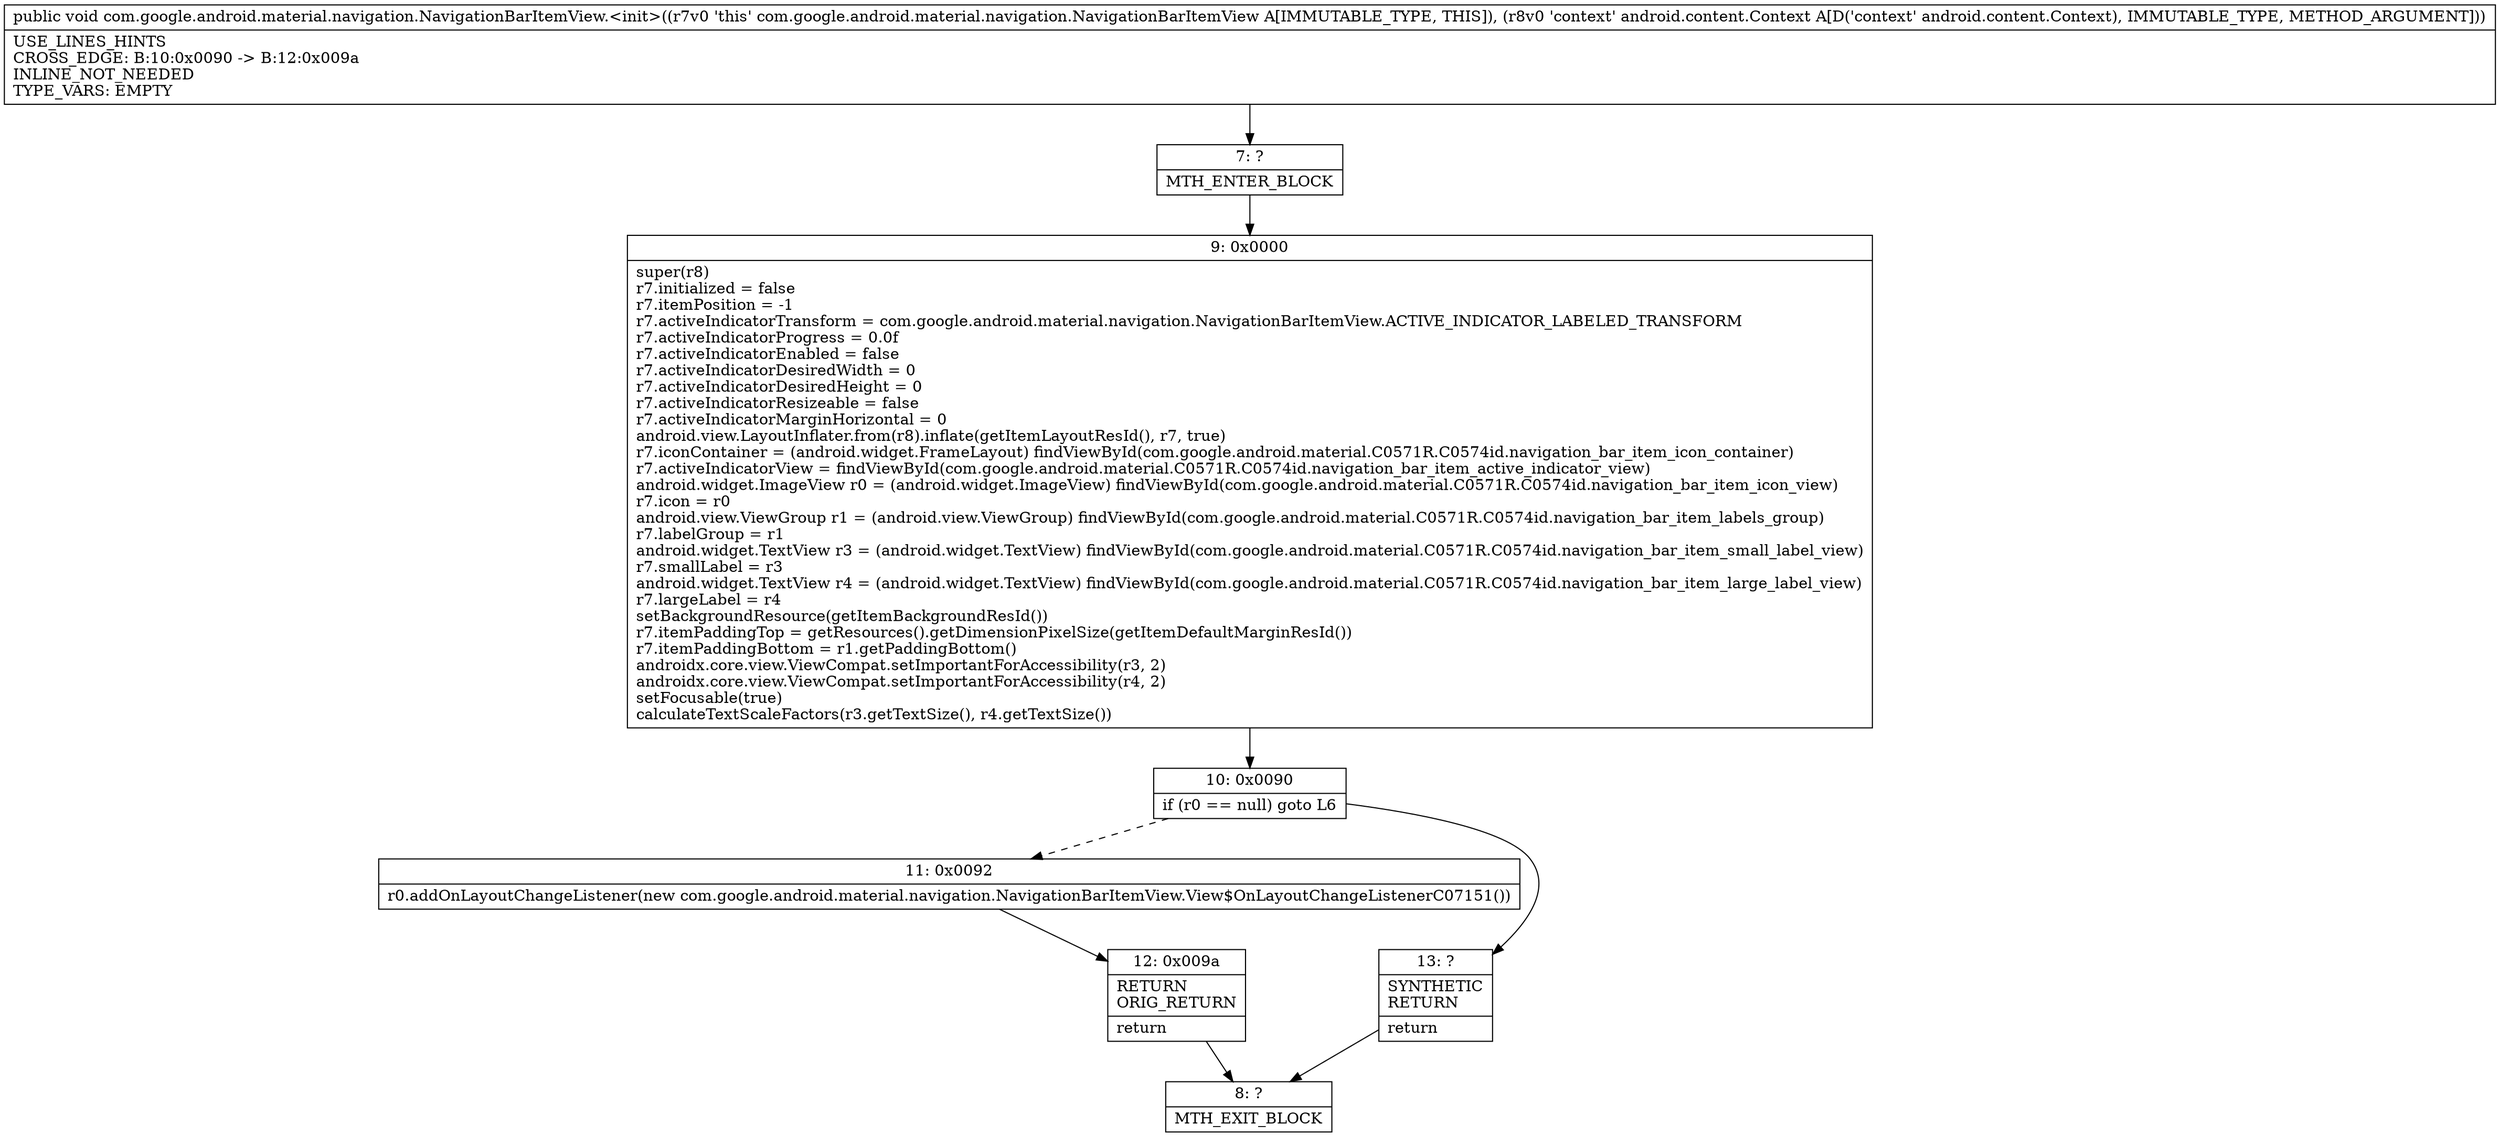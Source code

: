 digraph "CFG forcom.google.android.material.navigation.NavigationBarItemView.\<init\>(Landroid\/content\/Context;)V" {
Node_7 [shape=record,label="{7\:\ ?|MTH_ENTER_BLOCK\l}"];
Node_9 [shape=record,label="{9\:\ 0x0000|super(r8)\lr7.initialized = false\lr7.itemPosition = \-1\lr7.activeIndicatorTransform = com.google.android.material.navigation.NavigationBarItemView.ACTIVE_INDICATOR_LABELED_TRANSFORM\lr7.activeIndicatorProgress = 0.0f\lr7.activeIndicatorEnabled = false\lr7.activeIndicatorDesiredWidth = 0\lr7.activeIndicatorDesiredHeight = 0\lr7.activeIndicatorResizeable = false\lr7.activeIndicatorMarginHorizontal = 0\landroid.view.LayoutInflater.from(r8).inflate(getItemLayoutResId(), r7, true)\lr7.iconContainer = (android.widget.FrameLayout) findViewById(com.google.android.material.C0571R.C0574id.navigation_bar_item_icon_container)\lr7.activeIndicatorView = findViewById(com.google.android.material.C0571R.C0574id.navigation_bar_item_active_indicator_view)\landroid.widget.ImageView r0 = (android.widget.ImageView) findViewById(com.google.android.material.C0571R.C0574id.navigation_bar_item_icon_view)\lr7.icon = r0\landroid.view.ViewGroup r1 = (android.view.ViewGroup) findViewById(com.google.android.material.C0571R.C0574id.navigation_bar_item_labels_group)\lr7.labelGroup = r1\landroid.widget.TextView r3 = (android.widget.TextView) findViewById(com.google.android.material.C0571R.C0574id.navigation_bar_item_small_label_view)\lr7.smallLabel = r3\landroid.widget.TextView r4 = (android.widget.TextView) findViewById(com.google.android.material.C0571R.C0574id.navigation_bar_item_large_label_view)\lr7.largeLabel = r4\lsetBackgroundResource(getItemBackgroundResId())\lr7.itemPaddingTop = getResources().getDimensionPixelSize(getItemDefaultMarginResId())\lr7.itemPaddingBottom = r1.getPaddingBottom()\landroidx.core.view.ViewCompat.setImportantForAccessibility(r3, 2)\landroidx.core.view.ViewCompat.setImportantForAccessibility(r4, 2)\lsetFocusable(true)\lcalculateTextScaleFactors(r3.getTextSize(), r4.getTextSize())\l}"];
Node_10 [shape=record,label="{10\:\ 0x0090|if (r0 == null) goto L6\l}"];
Node_11 [shape=record,label="{11\:\ 0x0092|r0.addOnLayoutChangeListener(new com.google.android.material.navigation.NavigationBarItemView.View$OnLayoutChangeListenerC07151())\l}"];
Node_12 [shape=record,label="{12\:\ 0x009a|RETURN\lORIG_RETURN\l|return\l}"];
Node_8 [shape=record,label="{8\:\ ?|MTH_EXIT_BLOCK\l}"];
Node_13 [shape=record,label="{13\:\ ?|SYNTHETIC\lRETURN\l|return\l}"];
MethodNode[shape=record,label="{public void com.google.android.material.navigation.NavigationBarItemView.\<init\>((r7v0 'this' com.google.android.material.navigation.NavigationBarItemView A[IMMUTABLE_TYPE, THIS]), (r8v0 'context' android.content.Context A[D('context' android.content.Context), IMMUTABLE_TYPE, METHOD_ARGUMENT]))  | USE_LINES_HINTS\lCROSS_EDGE: B:10:0x0090 \-\> B:12:0x009a\lINLINE_NOT_NEEDED\lTYPE_VARS: EMPTY\l}"];
MethodNode -> Node_7;Node_7 -> Node_9;
Node_9 -> Node_10;
Node_10 -> Node_11[style=dashed];
Node_10 -> Node_13;
Node_11 -> Node_12;
Node_12 -> Node_8;
Node_13 -> Node_8;
}

